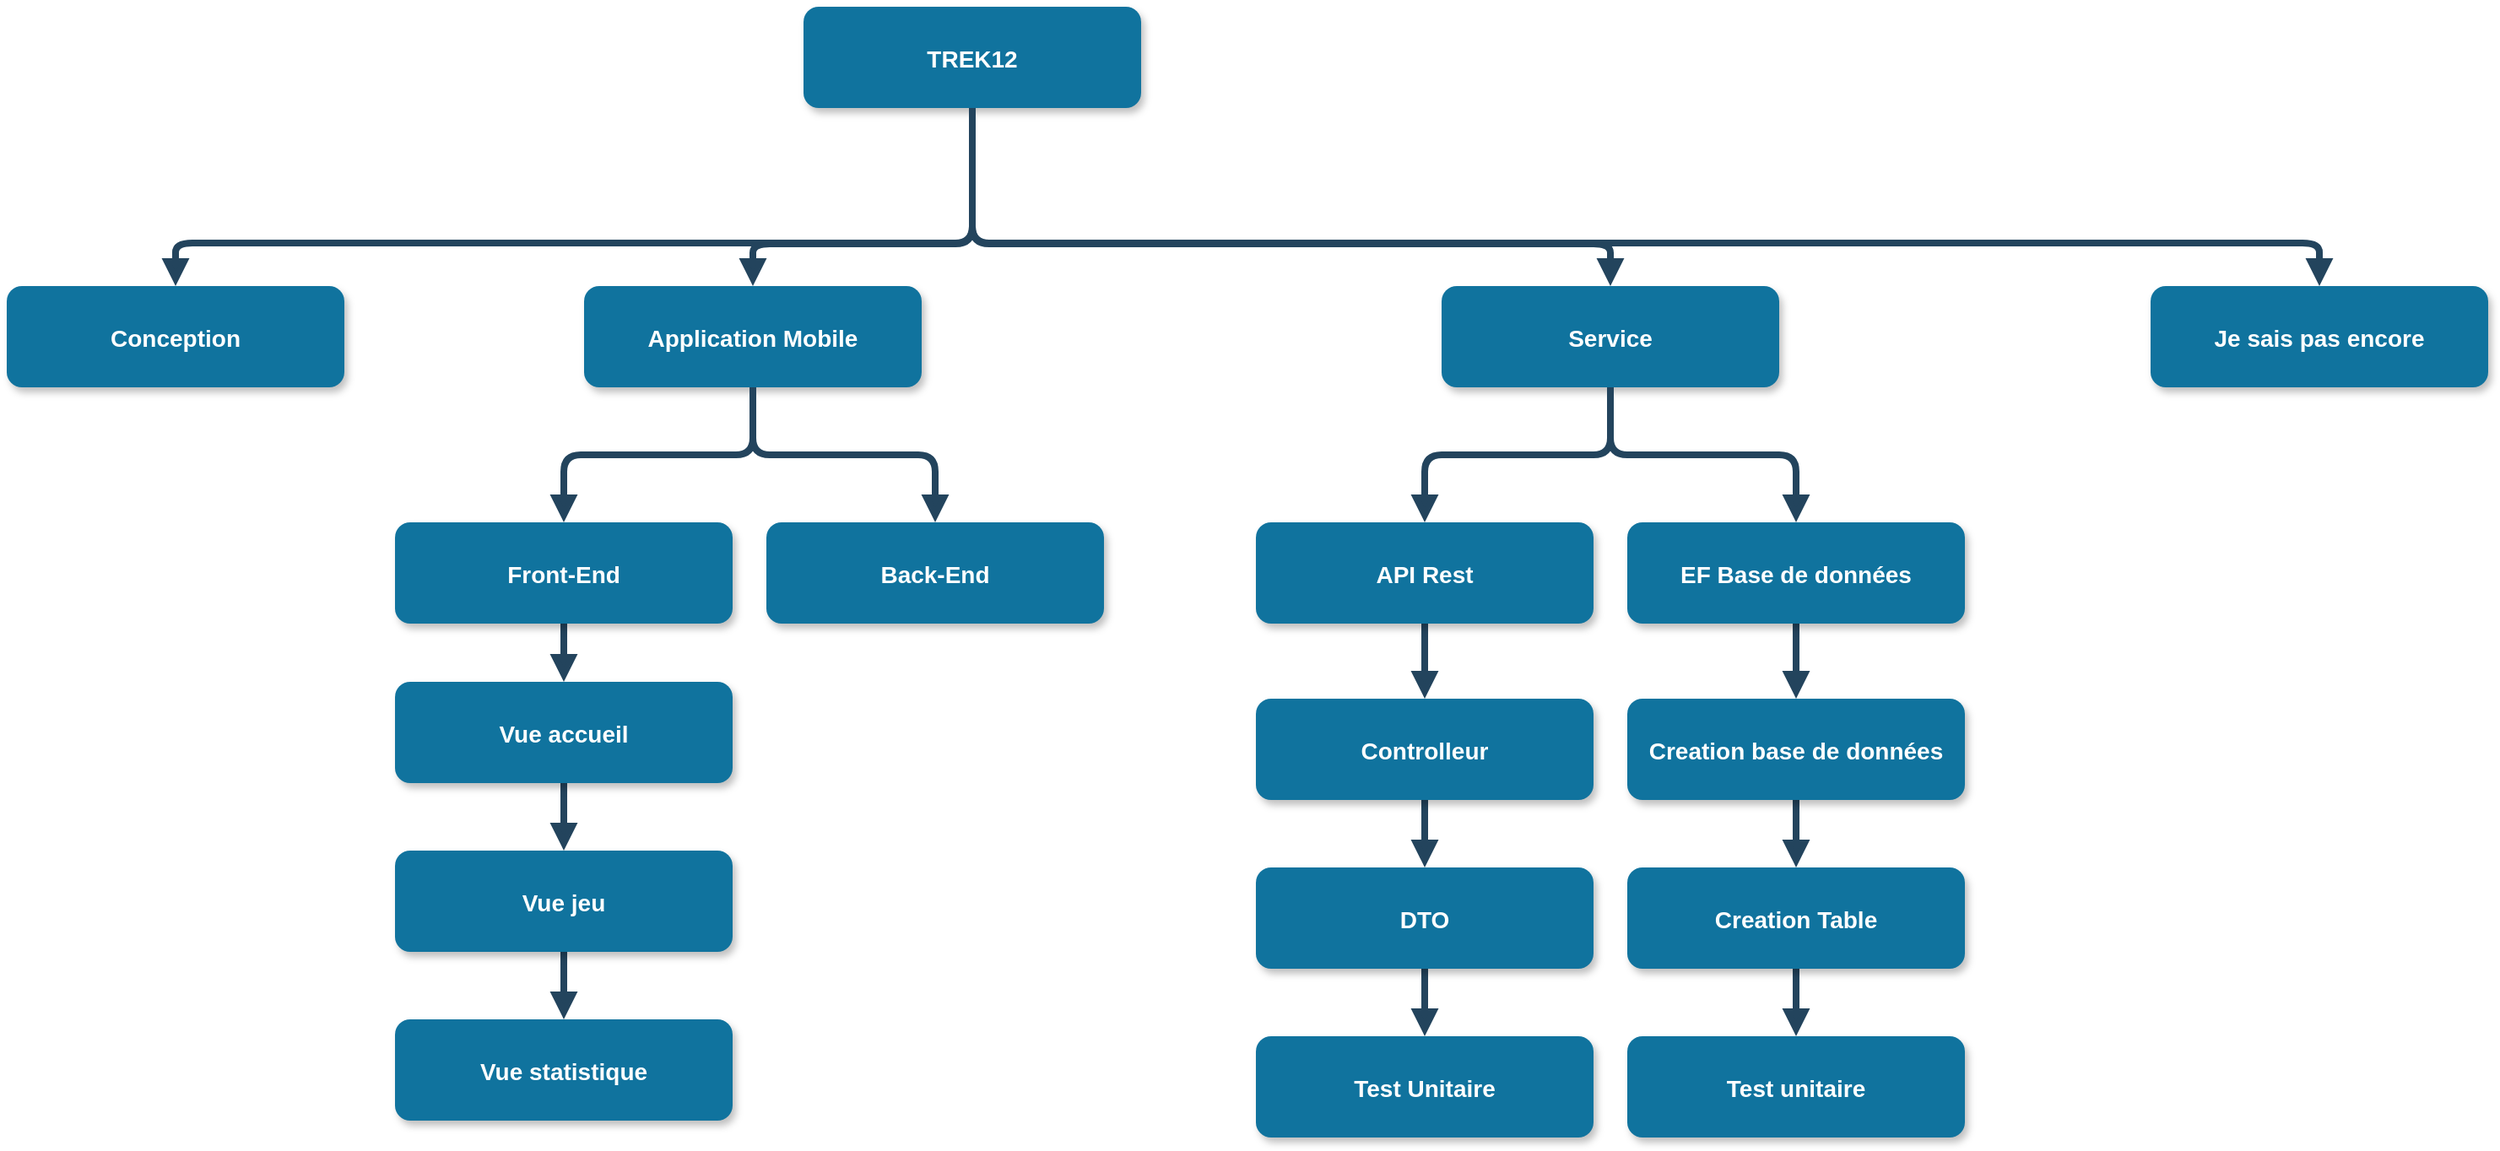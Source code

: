 <mxfile version="20.8.15" type="github">
  <diagram name="Page-1" id="97916047-d0de-89f5-080d-49f4d83e522f">
    <mxGraphModel dx="681" dy="519" grid="1" gridSize="10" guides="1" tooltips="1" connect="1" arrows="1" fold="1" page="1" pageScale="1.5" pageWidth="1169" pageHeight="827" background="none" math="0" shadow="0">
      <root>
        <mxCell id="0" />
        <mxCell id="1" parent="0" />
        <mxCell id="2" value="TREK12" style="rounded=1;fillColor=#10739E;strokeColor=none;shadow=1;gradientColor=none;fontStyle=1;fontColor=#FFFFFF;fontSize=14;" parent="1" vertex="1">
          <mxGeometry x="672" y="40" width="200" height="60" as="geometry" />
        </mxCell>
        <mxCell id="fZZhu3fS9ZPbXQyFnpmu-62" value="" style="edgeStyle=orthogonalEdgeStyle;rounded=1;orthogonalLoop=1;jettySize=auto;html=1;startArrow=none;startFill=0;endArrow=block;endFill=1;strokeWidth=4;strokeColor=#23445d;" parent="1" source="5" target="fZZhu3fS9ZPbXQyFnpmu-61" edge="1">
          <mxGeometry relative="1" as="geometry" />
        </mxCell>
        <mxCell id="5" value="Application Mobile" style="rounded=1;fillColor=#10739E;strokeColor=none;shadow=1;gradientColor=none;fontStyle=1;fontColor=#FFFFFF;fontSize=14;" parent="1" vertex="1">
          <mxGeometry x="542" y="205.5" width="200" height="60" as="geometry" />
        </mxCell>
        <mxCell id="TMpTxH2jBo72GaP6oRuh-34" value="" style="edgeStyle=orthogonalEdgeStyle;rounded=1;orthogonalLoop=1;jettySize=auto;html=1;endArrow=block;endFill=1;strokeWidth=4;strokeColor=#23445d;" edge="1" parent="1" source="6" target="TMpTxH2jBo72GaP6oRuh-33">
          <mxGeometry relative="1" as="geometry" />
        </mxCell>
        <mxCell id="6" value="Service" style="rounded=1;fillColor=#10739E;strokeColor=none;shadow=1;gradientColor=none;fontStyle=1;fontColor=#FFFFFF;fontSize=14;" parent="1" vertex="1">
          <mxGeometry x="1050" y="205.5" width="200" height="60" as="geometry" />
        </mxCell>
        <mxCell id="30" value="" style="edgeStyle=elbowEdgeStyle;elbow=vertical;strokeWidth=4;endArrow=block;endFill=1;fontStyle=1;strokeColor=#23445D;" parent="1" target="5" edge="1">
          <mxGeometry x="22" y="-84.5" width="100" height="100" as="geometry">
            <mxPoint x="772" y="155.5" as="sourcePoint" />
            <mxPoint x="122" y="-84.5" as="targetPoint" />
          </mxGeometry>
        </mxCell>
        <mxCell id="32" value="" style="edgeStyle=elbowEdgeStyle;elbow=vertical;strokeWidth=4;endArrow=block;endFill=1;fontStyle=1;strokeColor=#23445D;" parent="1" target="6" edge="1">
          <mxGeometry x="22" y="-84.5" width="100" height="100" as="geometry">
            <mxPoint x="772" y="155.5" as="sourcePoint" />
            <mxPoint x="122" y="-84.5" as="targetPoint" />
          </mxGeometry>
        </mxCell>
        <mxCell id="fZZhu3fS9ZPbXQyFnpmu-55" value="Je sais pas encore" style="rounded=1;fillColor=#10739E;strokeColor=none;shadow=1;gradientColor=none;fontStyle=1;fontColor=#FFFFFF;fontSize=14;" parent="1" vertex="1">
          <mxGeometry x="1470" y="205.5" width="200" height="60" as="geometry" />
        </mxCell>
        <mxCell id="fZZhu3fS9ZPbXQyFnpmu-57" value="" style="edgeStyle=elbowEdgeStyle;elbow=vertical;strokeWidth=4;endArrow=block;endFill=1;fontStyle=1;strokeColor=#23445D;entryX=0.5;entryY=0;entryDx=0;entryDy=0;" parent="1" source="2" target="fZZhu3fS9ZPbXQyFnpmu-55" edge="1">
          <mxGeometry x="20" y="-84.5" width="100" height="100" as="geometry">
            <mxPoint x="770" y="160" as="sourcePoint" />
            <mxPoint x="970" y="205.5" as="targetPoint" />
            <Array as="points">
              <mxPoint x="1010" y="180" />
            </Array>
          </mxGeometry>
        </mxCell>
        <mxCell id="fZZhu3fS9ZPbXQyFnpmu-58" value="Conception" style="rounded=1;fillColor=#10739E;strokeColor=none;shadow=1;gradientColor=none;fontStyle=1;fontColor=#FFFFFF;fontSize=14;" parent="1" vertex="1">
          <mxGeometry x="200" y="205.5" width="200" height="60" as="geometry" />
        </mxCell>
        <mxCell id="fZZhu3fS9ZPbXQyFnpmu-60" value="" style="edgeStyle=elbowEdgeStyle;elbow=vertical;strokeWidth=4;endArrow=block;endFill=1;fontStyle=1;strokeColor=#23445D;entryX=0.5;entryY=0;entryDx=0;entryDy=0;exitX=0.5;exitY=1;exitDx=0;exitDy=0;" parent="1" source="2" target="fZZhu3fS9ZPbXQyFnpmu-58" edge="1">
          <mxGeometry x="20" y="-84.5" width="100" height="100" as="geometry">
            <mxPoint x="770" y="155.5" as="sourcePoint" />
            <mxPoint x="640" y="205.5" as="targetPoint" />
            <Array as="points">
              <mxPoint x="530" y="180" />
            </Array>
          </mxGeometry>
        </mxCell>
        <mxCell id="fZZhu3fS9ZPbXQyFnpmu-68" value="" style="edgeStyle=orthogonalEdgeStyle;rounded=1;orthogonalLoop=1;jettySize=auto;html=1;strokeColor=#23445d;strokeWidth=4;startArrow=none;startFill=0;endArrow=block;endFill=1;" parent="1" source="fZZhu3fS9ZPbXQyFnpmu-61" target="fZZhu3fS9ZPbXQyFnpmu-67" edge="1">
          <mxGeometry relative="1" as="geometry" />
        </mxCell>
        <mxCell id="fZZhu3fS9ZPbXQyFnpmu-61" value="Front-End" style="rounded=1;fillColor=#10739E;strokeColor=none;shadow=1;gradientColor=none;fontStyle=1;fontColor=#FFFFFF;fontSize=14;" parent="1" vertex="1">
          <mxGeometry x="430" y="345.5" width="200" height="60" as="geometry" />
        </mxCell>
        <mxCell id="fZZhu3fS9ZPbXQyFnpmu-65" value="Back-End" style="rounded=1;fillColor=#10739E;strokeColor=none;shadow=1;gradientColor=none;fontStyle=1;fontColor=#FFFFFF;fontSize=14;" parent="1" vertex="1">
          <mxGeometry x="650" y="345.5" width="200" height="60" as="geometry" />
        </mxCell>
        <mxCell id="fZZhu3fS9ZPbXQyFnpmu-66" value="" style="edgeStyle=orthogonalEdgeStyle;rounded=1;orthogonalLoop=1;jettySize=auto;html=1;startArrow=none;startFill=0;endArrow=block;endFill=1;strokeWidth=4;strokeColor=#23445d;exitX=0.5;exitY=1;exitDx=0;exitDy=0;" parent="1" source="5" target="fZZhu3fS9ZPbXQyFnpmu-65" edge="1">
          <mxGeometry relative="1" as="geometry">
            <mxPoint x="859.996" y="265.5" as="sourcePoint" />
            <mxPoint x="767.996" y="345.5" as="targetPoint" />
          </mxGeometry>
        </mxCell>
        <mxCell id="fZZhu3fS9ZPbXQyFnpmu-70" value="" style="edgeStyle=orthogonalEdgeStyle;rounded=1;orthogonalLoop=1;jettySize=auto;html=1;strokeColor=#23445d;strokeWidth=4;startArrow=none;startFill=0;endArrow=block;endFill=1;" parent="1" source="fZZhu3fS9ZPbXQyFnpmu-67" target="fZZhu3fS9ZPbXQyFnpmu-69" edge="1">
          <mxGeometry relative="1" as="geometry" />
        </mxCell>
        <mxCell id="fZZhu3fS9ZPbXQyFnpmu-67" value="Vue accueil" style="rounded=1;fillColor=#10739E;strokeColor=none;shadow=1;gradientColor=none;fontStyle=1;fontColor=#FFFFFF;fontSize=14;" parent="1" vertex="1">
          <mxGeometry x="430" y="440" width="200" height="60" as="geometry" />
        </mxCell>
        <mxCell id="fZZhu3fS9ZPbXQyFnpmu-72" value="" style="edgeStyle=orthogonalEdgeStyle;rounded=1;orthogonalLoop=1;jettySize=auto;html=1;strokeColor=#23445d;strokeWidth=4;startArrow=none;startFill=0;endArrow=block;endFill=1;" parent="1" source="fZZhu3fS9ZPbXQyFnpmu-69" target="fZZhu3fS9ZPbXQyFnpmu-71" edge="1">
          <mxGeometry relative="1" as="geometry" />
        </mxCell>
        <mxCell id="fZZhu3fS9ZPbXQyFnpmu-69" value="Vue jeu" style="rounded=1;fillColor=#10739E;strokeColor=none;shadow=1;gradientColor=none;fontStyle=1;fontColor=#FFFFFF;fontSize=14;" parent="1" vertex="1">
          <mxGeometry x="430" y="540" width="200" height="60" as="geometry" />
        </mxCell>
        <mxCell id="fZZhu3fS9ZPbXQyFnpmu-71" value="Vue statistique" style="rounded=1;fillColor=#10739E;strokeColor=none;shadow=1;gradientColor=none;fontStyle=1;fontColor=#FFFFFF;fontSize=14;" parent="1" vertex="1">
          <mxGeometry x="430" y="640" width="200" height="60" as="geometry" />
        </mxCell>
        <mxCell id="TMpTxH2jBo72GaP6oRuh-38" value="" style="edgeStyle=orthogonalEdgeStyle;rounded=1;orthogonalLoop=1;jettySize=auto;html=1;strokeColor=#23445d;strokeWidth=4;endArrow=block;endFill=1;" edge="1" parent="1" source="TMpTxH2jBo72GaP6oRuh-33" target="TMpTxH2jBo72GaP6oRuh-37">
          <mxGeometry relative="1" as="geometry" />
        </mxCell>
        <mxCell id="TMpTxH2jBo72GaP6oRuh-33" value="API Rest" style="rounded=1;fillColor=#10739E;strokeColor=none;shadow=1;gradientColor=none;fontStyle=1;fontColor=#FFFFFF;fontSize=14;" vertex="1" parent="1">
          <mxGeometry x="940" y="345.5" width="200" height="60" as="geometry" />
        </mxCell>
        <mxCell id="TMpTxH2jBo72GaP6oRuh-44" value="" style="edgeStyle=orthogonalEdgeStyle;rounded=1;orthogonalLoop=1;jettySize=auto;html=1;strokeColor=#23445d;strokeWidth=4;endArrow=block;endFill=1;" edge="1" parent="1" source="TMpTxH2jBo72GaP6oRuh-35" target="TMpTxH2jBo72GaP6oRuh-43">
          <mxGeometry relative="1" as="geometry" />
        </mxCell>
        <mxCell id="TMpTxH2jBo72GaP6oRuh-35" value="EF Base de données" style="rounded=1;fillColor=#10739E;strokeColor=none;shadow=1;gradientColor=none;fontStyle=1;fontColor=#FFFFFF;fontSize=14;" vertex="1" parent="1">
          <mxGeometry x="1160" y="345.5" width="200" height="60" as="geometry" />
        </mxCell>
        <mxCell id="TMpTxH2jBo72GaP6oRuh-36" value="" style="edgeStyle=orthogonalEdgeStyle;rounded=1;orthogonalLoop=1;jettySize=auto;html=1;endArrow=block;endFill=1;strokeWidth=4;strokeColor=#23445d;exitX=0.5;exitY=1;exitDx=0;exitDy=0;entryX=0.5;entryY=0;entryDx=0;entryDy=0;" edge="1" parent="1" source="6" target="TMpTxH2jBo72GaP6oRuh-35">
          <mxGeometry relative="1" as="geometry">
            <mxPoint x="1380.0" y="265.5" as="sourcePoint" />
            <mxPoint x="1270.0" y="345.5" as="targetPoint" />
          </mxGeometry>
        </mxCell>
        <mxCell id="TMpTxH2jBo72GaP6oRuh-40" value="" style="edgeStyle=orthogonalEdgeStyle;rounded=1;orthogonalLoop=1;jettySize=auto;html=1;strokeColor=#23445d;strokeWidth=4;endArrow=block;endFill=1;" edge="1" parent="1" source="TMpTxH2jBo72GaP6oRuh-37" target="TMpTxH2jBo72GaP6oRuh-39">
          <mxGeometry relative="1" as="geometry" />
        </mxCell>
        <mxCell id="TMpTxH2jBo72GaP6oRuh-37" value="Controlleur" style="rounded=1;fillColor=#10739E;strokeColor=none;shadow=1;gradientColor=none;fontStyle=1;fontColor=#FFFFFF;fontSize=14;" vertex="1" parent="1">
          <mxGeometry x="940" y="450" width="200" height="60" as="geometry" />
        </mxCell>
        <mxCell id="TMpTxH2jBo72GaP6oRuh-42" value="" style="edgeStyle=orthogonalEdgeStyle;rounded=1;orthogonalLoop=1;jettySize=auto;html=1;strokeColor=#23445d;strokeWidth=4;endArrow=block;endFill=1;" edge="1" parent="1" source="TMpTxH2jBo72GaP6oRuh-39" target="TMpTxH2jBo72GaP6oRuh-41">
          <mxGeometry relative="1" as="geometry" />
        </mxCell>
        <mxCell id="TMpTxH2jBo72GaP6oRuh-39" value="DTO" style="rounded=1;fillColor=#10739E;strokeColor=none;shadow=1;gradientColor=none;fontStyle=1;fontColor=#FFFFFF;fontSize=14;" vertex="1" parent="1">
          <mxGeometry x="940" y="550" width="200" height="60" as="geometry" />
        </mxCell>
        <mxCell id="TMpTxH2jBo72GaP6oRuh-41" value="Test Unitaire" style="rounded=1;fillColor=#10739E;strokeColor=none;shadow=1;gradientColor=none;fontStyle=1;fontColor=#FFFFFF;fontSize=14;" vertex="1" parent="1">
          <mxGeometry x="940" y="650" width="200" height="60" as="geometry" />
        </mxCell>
        <mxCell id="TMpTxH2jBo72GaP6oRuh-46" value="" style="edgeStyle=orthogonalEdgeStyle;rounded=1;orthogonalLoop=1;jettySize=auto;html=1;strokeColor=#23445d;strokeWidth=4;endArrow=block;endFill=1;" edge="1" parent="1" source="TMpTxH2jBo72GaP6oRuh-43" target="TMpTxH2jBo72GaP6oRuh-45">
          <mxGeometry relative="1" as="geometry" />
        </mxCell>
        <mxCell id="TMpTxH2jBo72GaP6oRuh-43" value="Creation base de données" style="rounded=1;fillColor=#10739E;strokeColor=none;shadow=1;gradientColor=none;fontStyle=1;fontColor=#FFFFFF;fontSize=14;" vertex="1" parent="1">
          <mxGeometry x="1160" y="450" width="200" height="60" as="geometry" />
        </mxCell>
        <mxCell id="TMpTxH2jBo72GaP6oRuh-48" value="" style="edgeStyle=orthogonalEdgeStyle;rounded=1;orthogonalLoop=1;jettySize=auto;html=1;strokeColor=#23445d;strokeWidth=4;endArrow=block;endFill=1;" edge="1" parent="1" source="TMpTxH2jBo72GaP6oRuh-45" target="TMpTxH2jBo72GaP6oRuh-47">
          <mxGeometry relative="1" as="geometry" />
        </mxCell>
        <mxCell id="TMpTxH2jBo72GaP6oRuh-45" value="Creation Table" style="rounded=1;fillColor=#10739E;strokeColor=none;shadow=1;gradientColor=none;fontStyle=1;fontColor=#FFFFFF;fontSize=14;" vertex="1" parent="1">
          <mxGeometry x="1160" y="550" width="200" height="60" as="geometry" />
        </mxCell>
        <mxCell id="TMpTxH2jBo72GaP6oRuh-47" value="Test unitaire" style="rounded=1;fillColor=#10739E;strokeColor=none;shadow=1;gradientColor=none;fontStyle=1;fontColor=#FFFFFF;fontSize=14;" vertex="1" parent="1">
          <mxGeometry x="1160" y="650" width="200" height="60" as="geometry" />
        </mxCell>
      </root>
    </mxGraphModel>
  </diagram>
</mxfile>
